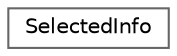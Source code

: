 digraph "Graphical Class Hierarchy"
{
 // LATEX_PDF_SIZE
  bgcolor="transparent";
  edge [fontname=Helvetica,fontsize=10,labelfontname=Helvetica,labelfontsize=10];
  node [fontname=Helvetica,fontsize=10,shape=box,height=0.2,width=0.4];
  rankdir="LR";
  Node0 [id="Node000000",label="SelectedInfo",height=0.2,width=0.4,color="grey40", fillcolor="white", style="filled",URL="$struct_selected_info.html",tooltip="The SelectedInfo struct holds selected information related to a device or configuration."];
}
